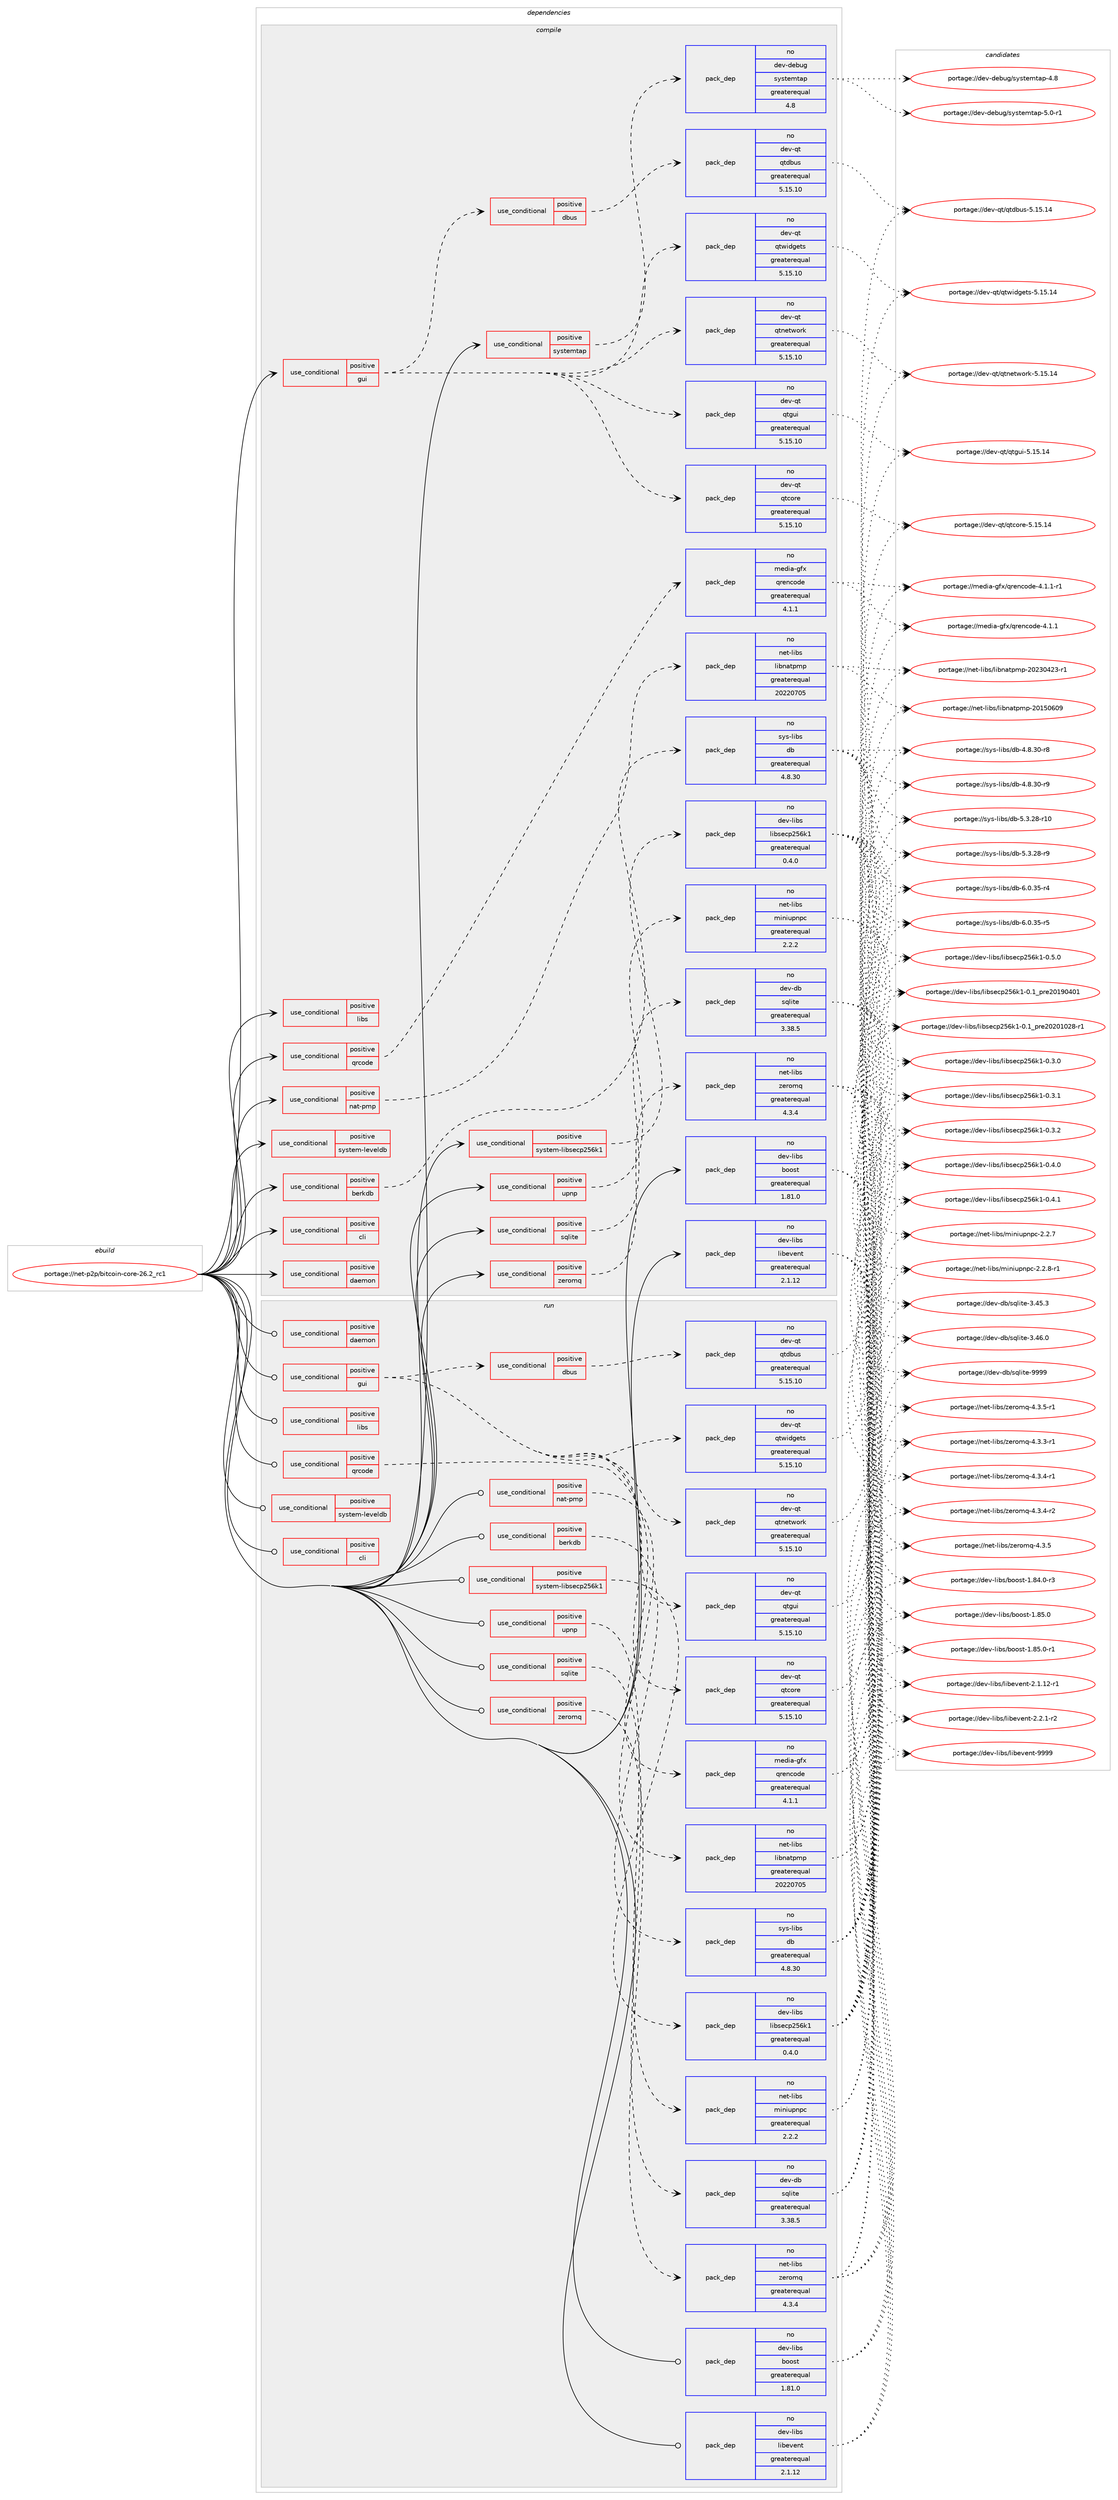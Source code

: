 digraph prolog {

# *************
# Graph options
# *************

newrank=true;
concentrate=true;
compound=true;
graph [rankdir=LR,fontname=Helvetica,fontsize=10,ranksep=1.5];#, ranksep=2.5, nodesep=0.2];
edge  [arrowhead=vee];
node  [fontname=Helvetica,fontsize=10];

# **********
# The ebuild
# **********

subgraph cluster_leftcol {
color=gray;
rank=same;
label=<<i>ebuild</i>>;
id [label="portage://net-p2p/bitcoin-core-26.2_rc1", color=red, width=4, href="../net-p2p/bitcoin-core-26.2_rc1.svg"];
}

# ****************
# The dependencies
# ****************

subgraph cluster_midcol {
color=gray;
label=<<i>dependencies</i>>;
subgraph cluster_compile {
fillcolor="#eeeeee";
style=filled;
label=<<i>compile</i>>;
subgraph cond97883 {
dependency192740 [label=<<TABLE BORDER="0" CELLBORDER="1" CELLSPACING="0" CELLPADDING="4"><TR><TD ROWSPAN="3" CELLPADDING="10">use_conditional</TD></TR><TR><TD>positive</TD></TR><TR><TD>berkdb</TD></TR></TABLE>>, shape=none, color=red];
subgraph pack92174 {
dependency192741 [label=<<TABLE BORDER="0" CELLBORDER="1" CELLSPACING="0" CELLPADDING="4" WIDTH="220"><TR><TD ROWSPAN="6" CELLPADDING="30">pack_dep</TD></TR><TR><TD WIDTH="110">no</TD></TR><TR><TD>sys-libs</TD></TR><TR><TD>db</TD></TR><TR><TD>greaterequal</TD></TR><TR><TD>4.8.30</TD></TR></TABLE>>, shape=none, color=blue];
}
dependency192740:e -> dependency192741:w [weight=20,style="dashed",arrowhead="vee"];
}
id:e -> dependency192740:w [weight=20,style="solid",arrowhead="vee"];
subgraph cond97884 {
dependency192742 [label=<<TABLE BORDER="0" CELLBORDER="1" CELLSPACING="0" CELLPADDING="4"><TR><TD ROWSPAN="3" CELLPADDING="10">use_conditional</TD></TR><TR><TD>positive</TD></TR><TR><TD>cli</TD></TR></TABLE>>, shape=none, color=red];
# *** BEGIN UNKNOWN DEPENDENCY TYPE (TODO) ***
# dependency192742 -> package_dependency(portage://net-p2p/bitcoin-core-26.2_rc1,install,weak,net-p2p,bitcoin-cli,none,[,,],[],[])
# *** END UNKNOWN DEPENDENCY TYPE (TODO) ***

}
id:e -> dependency192742:w [weight=20,style="solid",arrowhead="vee"];
subgraph cond97885 {
dependency192743 [label=<<TABLE BORDER="0" CELLBORDER="1" CELLSPACING="0" CELLPADDING="4"><TR><TD ROWSPAN="3" CELLPADDING="10">use_conditional</TD></TR><TR><TD>positive</TD></TR><TR><TD>daemon</TD></TR></TABLE>>, shape=none, color=red];
# *** BEGIN UNKNOWN DEPENDENCY TYPE (TODO) ***
# dependency192743 -> package_dependency(portage://net-p2p/bitcoin-core-26.2_rc1,install,weak,net-p2p,bitcoind,none,[,,],[],[])
# *** END UNKNOWN DEPENDENCY TYPE (TODO) ***

# *** BEGIN UNKNOWN DEPENDENCY TYPE (TODO) ***
# dependency192743 -> package_dependency(portage://net-p2p/bitcoin-core-26.2_rc1,install,no,acct-group,bitcoin,none,[,,],[],[])
# *** END UNKNOWN DEPENDENCY TYPE (TODO) ***

# *** BEGIN UNKNOWN DEPENDENCY TYPE (TODO) ***
# dependency192743 -> package_dependency(portage://net-p2p/bitcoin-core-26.2_rc1,install,no,acct-user,bitcoin,none,[,,],[],[])
# *** END UNKNOWN DEPENDENCY TYPE (TODO) ***

}
id:e -> dependency192743:w [weight=20,style="solid",arrowhead="vee"];
subgraph cond97886 {
dependency192744 [label=<<TABLE BORDER="0" CELLBORDER="1" CELLSPACING="0" CELLPADDING="4"><TR><TD ROWSPAN="3" CELLPADDING="10">use_conditional</TD></TR><TR><TD>positive</TD></TR><TR><TD>gui</TD></TR></TABLE>>, shape=none, color=red];
# *** BEGIN UNKNOWN DEPENDENCY TYPE (TODO) ***
# dependency192744 -> package_dependency(portage://net-p2p/bitcoin-core-26.2_rc1,install,weak,net-p2p,bitcoin-qt,none,[,,],[],[])
# *** END UNKNOWN DEPENDENCY TYPE (TODO) ***

subgraph pack92175 {
dependency192745 [label=<<TABLE BORDER="0" CELLBORDER="1" CELLSPACING="0" CELLPADDING="4" WIDTH="220"><TR><TD ROWSPAN="6" CELLPADDING="30">pack_dep</TD></TR><TR><TD WIDTH="110">no</TD></TR><TR><TD>dev-qt</TD></TR><TR><TD>qtcore</TD></TR><TR><TD>greaterequal</TD></TR><TR><TD>5.15.10</TD></TR></TABLE>>, shape=none, color=blue];
}
dependency192744:e -> dependency192745:w [weight=20,style="dashed",arrowhead="vee"];
subgraph pack92176 {
dependency192746 [label=<<TABLE BORDER="0" CELLBORDER="1" CELLSPACING="0" CELLPADDING="4" WIDTH="220"><TR><TD ROWSPAN="6" CELLPADDING="30">pack_dep</TD></TR><TR><TD WIDTH="110">no</TD></TR><TR><TD>dev-qt</TD></TR><TR><TD>qtgui</TD></TR><TR><TD>greaterequal</TD></TR><TR><TD>5.15.10</TD></TR></TABLE>>, shape=none, color=blue];
}
dependency192744:e -> dependency192746:w [weight=20,style="dashed",arrowhead="vee"];
subgraph pack92177 {
dependency192747 [label=<<TABLE BORDER="0" CELLBORDER="1" CELLSPACING="0" CELLPADDING="4" WIDTH="220"><TR><TD ROWSPAN="6" CELLPADDING="30">pack_dep</TD></TR><TR><TD WIDTH="110">no</TD></TR><TR><TD>dev-qt</TD></TR><TR><TD>qtnetwork</TD></TR><TR><TD>greaterequal</TD></TR><TR><TD>5.15.10</TD></TR></TABLE>>, shape=none, color=blue];
}
dependency192744:e -> dependency192747:w [weight=20,style="dashed",arrowhead="vee"];
subgraph pack92178 {
dependency192748 [label=<<TABLE BORDER="0" CELLBORDER="1" CELLSPACING="0" CELLPADDING="4" WIDTH="220"><TR><TD ROWSPAN="6" CELLPADDING="30">pack_dep</TD></TR><TR><TD WIDTH="110">no</TD></TR><TR><TD>dev-qt</TD></TR><TR><TD>qtwidgets</TD></TR><TR><TD>greaterequal</TD></TR><TR><TD>5.15.10</TD></TR></TABLE>>, shape=none, color=blue];
}
dependency192744:e -> dependency192748:w [weight=20,style="dashed",arrowhead="vee"];
subgraph cond97887 {
dependency192749 [label=<<TABLE BORDER="0" CELLBORDER="1" CELLSPACING="0" CELLPADDING="4"><TR><TD ROWSPAN="3" CELLPADDING="10">use_conditional</TD></TR><TR><TD>positive</TD></TR><TR><TD>dbus</TD></TR></TABLE>>, shape=none, color=red];
subgraph pack92179 {
dependency192750 [label=<<TABLE BORDER="0" CELLBORDER="1" CELLSPACING="0" CELLPADDING="4" WIDTH="220"><TR><TD ROWSPAN="6" CELLPADDING="30">pack_dep</TD></TR><TR><TD WIDTH="110">no</TD></TR><TR><TD>dev-qt</TD></TR><TR><TD>qtdbus</TD></TR><TR><TD>greaterequal</TD></TR><TR><TD>5.15.10</TD></TR></TABLE>>, shape=none, color=blue];
}
dependency192749:e -> dependency192750:w [weight=20,style="dashed",arrowhead="vee"];
}
dependency192744:e -> dependency192749:w [weight=20,style="dashed",arrowhead="vee"];
}
id:e -> dependency192744:w [weight=20,style="solid",arrowhead="vee"];
subgraph cond97888 {
dependency192751 [label=<<TABLE BORDER="0" CELLBORDER="1" CELLSPACING="0" CELLPADDING="4"><TR><TD ROWSPAN="3" CELLPADDING="10">use_conditional</TD></TR><TR><TD>positive</TD></TR><TR><TD>libs</TD></TR></TABLE>>, shape=none, color=red];
# *** BEGIN UNKNOWN DEPENDENCY TYPE (TODO) ***
# dependency192751 -> package_dependency(portage://net-p2p/bitcoin-core-26.2_rc1,install,weak,net-libs,libbitcoinconsensus,none,[,,],[],[])
# *** END UNKNOWN DEPENDENCY TYPE (TODO) ***

}
id:e -> dependency192751:w [weight=20,style="solid",arrowhead="vee"];
subgraph cond97889 {
dependency192752 [label=<<TABLE BORDER="0" CELLBORDER="1" CELLSPACING="0" CELLPADDING="4"><TR><TD ROWSPAN="3" CELLPADDING="10">use_conditional</TD></TR><TR><TD>positive</TD></TR><TR><TD>nat-pmp</TD></TR></TABLE>>, shape=none, color=red];
subgraph pack92180 {
dependency192753 [label=<<TABLE BORDER="0" CELLBORDER="1" CELLSPACING="0" CELLPADDING="4" WIDTH="220"><TR><TD ROWSPAN="6" CELLPADDING="30">pack_dep</TD></TR><TR><TD WIDTH="110">no</TD></TR><TR><TD>net-libs</TD></TR><TR><TD>libnatpmp</TD></TR><TR><TD>greaterequal</TD></TR><TR><TD>20220705</TD></TR></TABLE>>, shape=none, color=blue];
}
dependency192752:e -> dependency192753:w [weight=20,style="dashed",arrowhead="vee"];
}
id:e -> dependency192752:w [weight=20,style="solid",arrowhead="vee"];
subgraph cond97890 {
dependency192754 [label=<<TABLE BORDER="0" CELLBORDER="1" CELLSPACING="0" CELLPADDING="4"><TR><TD ROWSPAN="3" CELLPADDING="10">use_conditional</TD></TR><TR><TD>positive</TD></TR><TR><TD>qrcode</TD></TR></TABLE>>, shape=none, color=red];
subgraph pack92181 {
dependency192755 [label=<<TABLE BORDER="0" CELLBORDER="1" CELLSPACING="0" CELLPADDING="4" WIDTH="220"><TR><TD ROWSPAN="6" CELLPADDING="30">pack_dep</TD></TR><TR><TD WIDTH="110">no</TD></TR><TR><TD>media-gfx</TD></TR><TR><TD>qrencode</TD></TR><TR><TD>greaterequal</TD></TR><TR><TD>4.1.1</TD></TR></TABLE>>, shape=none, color=blue];
}
dependency192754:e -> dependency192755:w [weight=20,style="dashed",arrowhead="vee"];
}
id:e -> dependency192754:w [weight=20,style="solid",arrowhead="vee"];
subgraph cond97891 {
dependency192756 [label=<<TABLE BORDER="0" CELLBORDER="1" CELLSPACING="0" CELLPADDING="4"><TR><TD ROWSPAN="3" CELLPADDING="10">use_conditional</TD></TR><TR><TD>positive</TD></TR><TR><TD>sqlite</TD></TR></TABLE>>, shape=none, color=red];
subgraph pack92182 {
dependency192757 [label=<<TABLE BORDER="0" CELLBORDER="1" CELLSPACING="0" CELLPADDING="4" WIDTH="220"><TR><TD ROWSPAN="6" CELLPADDING="30">pack_dep</TD></TR><TR><TD WIDTH="110">no</TD></TR><TR><TD>dev-db</TD></TR><TR><TD>sqlite</TD></TR><TR><TD>greaterequal</TD></TR><TR><TD>3.38.5</TD></TR></TABLE>>, shape=none, color=blue];
}
dependency192756:e -> dependency192757:w [weight=20,style="dashed",arrowhead="vee"];
}
id:e -> dependency192756:w [weight=20,style="solid",arrowhead="vee"];
subgraph cond97892 {
dependency192758 [label=<<TABLE BORDER="0" CELLBORDER="1" CELLSPACING="0" CELLPADDING="4"><TR><TD ROWSPAN="3" CELLPADDING="10">use_conditional</TD></TR><TR><TD>positive</TD></TR><TR><TD>system-leveldb</TD></TR></TABLE>>, shape=none, color=red];
# *** BEGIN UNKNOWN DEPENDENCY TYPE (TODO) ***
# dependency192758 -> package_dependency(portage://net-p2p/bitcoin-core-26.2_rc1,install,no,virtual,bitcoin-leveldb,none,[,,],[],[])
# *** END UNKNOWN DEPENDENCY TYPE (TODO) ***

}
id:e -> dependency192758:w [weight=20,style="solid",arrowhead="vee"];
subgraph cond97893 {
dependency192759 [label=<<TABLE BORDER="0" CELLBORDER="1" CELLSPACING="0" CELLPADDING="4"><TR><TD ROWSPAN="3" CELLPADDING="10">use_conditional</TD></TR><TR><TD>positive</TD></TR><TR><TD>system-libsecp256k1</TD></TR></TABLE>>, shape=none, color=red];
subgraph pack92183 {
dependency192760 [label=<<TABLE BORDER="0" CELLBORDER="1" CELLSPACING="0" CELLPADDING="4" WIDTH="220"><TR><TD ROWSPAN="6" CELLPADDING="30">pack_dep</TD></TR><TR><TD WIDTH="110">no</TD></TR><TR><TD>dev-libs</TD></TR><TR><TD>libsecp256k1</TD></TR><TR><TD>greaterequal</TD></TR><TR><TD>0.4.0</TD></TR></TABLE>>, shape=none, color=blue];
}
dependency192759:e -> dependency192760:w [weight=20,style="dashed",arrowhead="vee"];
}
id:e -> dependency192759:w [weight=20,style="solid",arrowhead="vee"];
subgraph cond97894 {
dependency192761 [label=<<TABLE BORDER="0" CELLBORDER="1" CELLSPACING="0" CELLPADDING="4"><TR><TD ROWSPAN="3" CELLPADDING="10">use_conditional</TD></TR><TR><TD>positive</TD></TR><TR><TD>systemtap</TD></TR></TABLE>>, shape=none, color=red];
subgraph pack92184 {
dependency192762 [label=<<TABLE BORDER="0" CELLBORDER="1" CELLSPACING="0" CELLPADDING="4" WIDTH="220"><TR><TD ROWSPAN="6" CELLPADDING="30">pack_dep</TD></TR><TR><TD WIDTH="110">no</TD></TR><TR><TD>dev-debug</TD></TR><TR><TD>systemtap</TD></TR><TR><TD>greaterequal</TD></TR><TR><TD>4.8</TD></TR></TABLE>>, shape=none, color=blue];
}
dependency192761:e -> dependency192762:w [weight=20,style="dashed",arrowhead="vee"];
}
id:e -> dependency192761:w [weight=20,style="solid",arrowhead="vee"];
subgraph cond97895 {
dependency192763 [label=<<TABLE BORDER="0" CELLBORDER="1" CELLSPACING="0" CELLPADDING="4"><TR><TD ROWSPAN="3" CELLPADDING="10">use_conditional</TD></TR><TR><TD>positive</TD></TR><TR><TD>upnp</TD></TR></TABLE>>, shape=none, color=red];
subgraph pack92185 {
dependency192764 [label=<<TABLE BORDER="0" CELLBORDER="1" CELLSPACING="0" CELLPADDING="4" WIDTH="220"><TR><TD ROWSPAN="6" CELLPADDING="30">pack_dep</TD></TR><TR><TD WIDTH="110">no</TD></TR><TR><TD>net-libs</TD></TR><TR><TD>miniupnpc</TD></TR><TR><TD>greaterequal</TD></TR><TR><TD>2.2.2</TD></TR></TABLE>>, shape=none, color=blue];
}
dependency192763:e -> dependency192764:w [weight=20,style="dashed",arrowhead="vee"];
}
id:e -> dependency192763:w [weight=20,style="solid",arrowhead="vee"];
subgraph cond97896 {
dependency192765 [label=<<TABLE BORDER="0" CELLBORDER="1" CELLSPACING="0" CELLPADDING="4"><TR><TD ROWSPAN="3" CELLPADDING="10">use_conditional</TD></TR><TR><TD>positive</TD></TR><TR><TD>zeromq</TD></TR></TABLE>>, shape=none, color=red];
subgraph pack92186 {
dependency192766 [label=<<TABLE BORDER="0" CELLBORDER="1" CELLSPACING="0" CELLPADDING="4" WIDTH="220"><TR><TD ROWSPAN="6" CELLPADDING="30">pack_dep</TD></TR><TR><TD WIDTH="110">no</TD></TR><TR><TD>net-libs</TD></TR><TR><TD>zeromq</TD></TR><TR><TD>greaterequal</TD></TR><TR><TD>4.3.4</TD></TR></TABLE>>, shape=none, color=blue];
}
dependency192765:e -> dependency192766:w [weight=20,style="dashed",arrowhead="vee"];
}
id:e -> dependency192765:w [weight=20,style="solid",arrowhead="vee"];
subgraph pack92187 {
dependency192767 [label=<<TABLE BORDER="0" CELLBORDER="1" CELLSPACING="0" CELLPADDING="4" WIDTH="220"><TR><TD ROWSPAN="6" CELLPADDING="30">pack_dep</TD></TR><TR><TD WIDTH="110">no</TD></TR><TR><TD>dev-libs</TD></TR><TR><TD>boost</TD></TR><TR><TD>greaterequal</TD></TR><TR><TD>1.81.0</TD></TR></TABLE>>, shape=none, color=blue];
}
id:e -> dependency192767:w [weight=20,style="solid",arrowhead="vee"];
subgraph pack92188 {
dependency192768 [label=<<TABLE BORDER="0" CELLBORDER="1" CELLSPACING="0" CELLPADDING="4" WIDTH="220"><TR><TD ROWSPAN="6" CELLPADDING="30">pack_dep</TD></TR><TR><TD WIDTH="110">no</TD></TR><TR><TD>dev-libs</TD></TR><TR><TD>libevent</TD></TR><TR><TD>greaterequal</TD></TR><TR><TD>2.1.12</TD></TR></TABLE>>, shape=none, color=blue];
}
id:e -> dependency192768:w [weight=20,style="solid",arrowhead="vee"];
# *** BEGIN UNKNOWN DEPENDENCY TYPE (TODO) ***
# id -> package_dependency(portage://net-p2p/bitcoin-core-26.2_rc1,install,weak,dev-util,bitcoin-tx,none,[,,],[],[])
# *** END UNKNOWN DEPENDENCY TYPE (TODO) ***

}
subgraph cluster_compileandrun {
fillcolor="#eeeeee";
style=filled;
label=<<i>compile and run</i>>;
}
subgraph cluster_run {
fillcolor="#eeeeee";
style=filled;
label=<<i>run</i>>;
subgraph cond97897 {
dependency192769 [label=<<TABLE BORDER="0" CELLBORDER="1" CELLSPACING="0" CELLPADDING="4"><TR><TD ROWSPAN="3" CELLPADDING="10">use_conditional</TD></TR><TR><TD>positive</TD></TR><TR><TD>berkdb</TD></TR></TABLE>>, shape=none, color=red];
subgraph pack92189 {
dependency192770 [label=<<TABLE BORDER="0" CELLBORDER="1" CELLSPACING="0" CELLPADDING="4" WIDTH="220"><TR><TD ROWSPAN="6" CELLPADDING="30">pack_dep</TD></TR><TR><TD WIDTH="110">no</TD></TR><TR><TD>sys-libs</TD></TR><TR><TD>db</TD></TR><TR><TD>greaterequal</TD></TR><TR><TD>4.8.30</TD></TR></TABLE>>, shape=none, color=blue];
}
dependency192769:e -> dependency192770:w [weight=20,style="dashed",arrowhead="vee"];
}
id:e -> dependency192769:w [weight=20,style="solid",arrowhead="odot"];
subgraph cond97898 {
dependency192771 [label=<<TABLE BORDER="0" CELLBORDER="1" CELLSPACING="0" CELLPADDING="4"><TR><TD ROWSPAN="3" CELLPADDING="10">use_conditional</TD></TR><TR><TD>positive</TD></TR><TR><TD>cli</TD></TR></TABLE>>, shape=none, color=red];
# *** BEGIN UNKNOWN DEPENDENCY TYPE (TODO) ***
# dependency192771 -> package_dependency(portage://net-p2p/bitcoin-core-26.2_rc1,run,weak,net-p2p,bitcoin-cli,none,[,,],[],[])
# *** END UNKNOWN DEPENDENCY TYPE (TODO) ***

}
id:e -> dependency192771:w [weight=20,style="solid",arrowhead="odot"];
subgraph cond97899 {
dependency192772 [label=<<TABLE BORDER="0" CELLBORDER="1" CELLSPACING="0" CELLPADDING="4"><TR><TD ROWSPAN="3" CELLPADDING="10">use_conditional</TD></TR><TR><TD>positive</TD></TR><TR><TD>daemon</TD></TR></TABLE>>, shape=none, color=red];
# *** BEGIN UNKNOWN DEPENDENCY TYPE (TODO) ***
# dependency192772 -> package_dependency(portage://net-p2p/bitcoin-core-26.2_rc1,run,weak,net-p2p,bitcoind,none,[,,],[],[])
# *** END UNKNOWN DEPENDENCY TYPE (TODO) ***

# *** BEGIN UNKNOWN DEPENDENCY TYPE (TODO) ***
# dependency192772 -> package_dependency(portage://net-p2p/bitcoin-core-26.2_rc1,run,no,acct-group,bitcoin,none,[,,],[],[])
# *** END UNKNOWN DEPENDENCY TYPE (TODO) ***

# *** BEGIN UNKNOWN DEPENDENCY TYPE (TODO) ***
# dependency192772 -> package_dependency(portage://net-p2p/bitcoin-core-26.2_rc1,run,no,acct-user,bitcoin,none,[,,],[],[])
# *** END UNKNOWN DEPENDENCY TYPE (TODO) ***

}
id:e -> dependency192772:w [weight=20,style="solid",arrowhead="odot"];
subgraph cond97900 {
dependency192773 [label=<<TABLE BORDER="0" CELLBORDER="1" CELLSPACING="0" CELLPADDING="4"><TR><TD ROWSPAN="3" CELLPADDING="10">use_conditional</TD></TR><TR><TD>positive</TD></TR><TR><TD>gui</TD></TR></TABLE>>, shape=none, color=red];
# *** BEGIN UNKNOWN DEPENDENCY TYPE (TODO) ***
# dependency192773 -> package_dependency(portage://net-p2p/bitcoin-core-26.2_rc1,run,weak,net-p2p,bitcoin-qt,none,[,,],[],[])
# *** END UNKNOWN DEPENDENCY TYPE (TODO) ***

subgraph pack92190 {
dependency192774 [label=<<TABLE BORDER="0" CELLBORDER="1" CELLSPACING="0" CELLPADDING="4" WIDTH="220"><TR><TD ROWSPAN="6" CELLPADDING="30">pack_dep</TD></TR><TR><TD WIDTH="110">no</TD></TR><TR><TD>dev-qt</TD></TR><TR><TD>qtcore</TD></TR><TR><TD>greaterequal</TD></TR><TR><TD>5.15.10</TD></TR></TABLE>>, shape=none, color=blue];
}
dependency192773:e -> dependency192774:w [weight=20,style="dashed",arrowhead="vee"];
subgraph pack92191 {
dependency192775 [label=<<TABLE BORDER="0" CELLBORDER="1" CELLSPACING="0" CELLPADDING="4" WIDTH="220"><TR><TD ROWSPAN="6" CELLPADDING="30">pack_dep</TD></TR><TR><TD WIDTH="110">no</TD></TR><TR><TD>dev-qt</TD></TR><TR><TD>qtgui</TD></TR><TR><TD>greaterequal</TD></TR><TR><TD>5.15.10</TD></TR></TABLE>>, shape=none, color=blue];
}
dependency192773:e -> dependency192775:w [weight=20,style="dashed",arrowhead="vee"];
subgraph pack92192 {
dependency192776 [label=<<TABLE BORDER="0" CELLBORDER="1" CELLSPACING="0" CELLPADDING="4" WIDTH="220"><TR><TD ROWSPAN="6" CELLPADDING="30">pack_dep</TD></TR><TR><TD WIDTH="110">no</TD></TR><TR><TD>dev-qt</TD></TR><TR><TD>qtnetwork</TD></TR><TR><TD>greaterequal</TD></TR><TR><TD>5.15.10</TD></TR></TABLE>>, shape=none, color=blue];
}
dependency192773:e -> dependency192776:w [weight=20,style="dashed",arrowhead="vee"];
subgraph pack92193 {
dependency192777 [label=<<TABLE BORDER="0" CELLBORDER="1" CELLSPACING="0" CELLPADDING="4" WIDTH="220"><TR><TD ROWSPAN="6" CELLPADDING="30">pack_dep</TD></TR><TR><TD WIDTH="110">no</TD></TR><TR><TD>dev-qt</TD></TR><TR><TD>qtwidgets</TD></TR><TR><TD>greaterequal</TD></TR><TR><TD>5.15.10</TD></TR></TABLE>>, shape=none, color=blue];
}
dependency192773:e -> dependency192777:w [weight=20,style="dashed",arrowhead="vee"];
subgraph cond97901 {
dependency192778 [label=<<TABLE BORDER="0" CELLBORDER="1" CELLSPACING="0" CELLPADDING="4"><TR><TD ROWSPAN="3" CELLPADDING="10">use_conditional</TD></TR><TR><TD>positive</TD></TR><TR><TD>dbus</TD></TR></TABLE>>, shape=none, color=red];
subgraph pack92194 {
dependency192779 [label=<<TABLE BORDER="0" CELLBORDER="1" CELLSPACING="0" CELLPADDING="4" WIDTH="220"><TR><TD ROWSPAN="6" CELLPADDING="30">pack_dep</TD></TR><TR><TD WIDTH="110">no</TD></TR><TR><TD>dev-qt</TD></TR><TR><TD>qtdbus</TD></TR><TR><TD>greaterequal</TD></TR><TR><TD>5.15.10</TD></TR></TABLE>>, shape=none, color=blue];
}
dependency192778:e -> dependency192779:w [weight=20,style="dashed",arrowhead="vee"];
}
dependency192773:e -> dependency192778:w [weight=20,style="dashed",arrowhead="vee"];
}
id:e -> dependency192773:w [weight=20,style="solid",arrowhead="odot"];
subgraph cond97902 {
dependency192780 [label=<<TABLE BORDER="0" CELLBORDER="1" CELLSPACING="0" CELLPADDING="4"><TR><TD ROWSPAN="3" CELLPADDING="10">use_conditional</TD></TR><TR><TD>positive</TD></TR><TR><TD>libs</TD></TR></TABLE>>, shape=none, color=red];
# *** BEGIN UNKNOWN DEPENDENCY TYPE (TODO) ***
# dependency192780 -> package_dependency(portage://net-p2p/bitcoin-core-26.2_rc1,run,weak,net-libs,libbitcoinconsensus,none,[,,],[],[])
# *** END UNKNOWN DEPENDENCY TYPE (TODO) ***

}
id:e -> dependency192780:w [weight=20,style="solid",arrowhead="odot"];
subgraph cond97903 {
dependency192781 [label=<<TABLE BORDER="0" CELLBORDER="1" CELLSPACING="0" CELLPADDING="4"><TR><TD ROWSPAN="3" CELLPADDING="10">use_conditional</TD></TR><TR><TD>positive</TD></TR><TR><TD>nat-pmp</TD></TR></TABLE>>, shape=none, color=red];
subgraph pack92195 {
dependency192782 [label=<<TABLE BORDER="0" CELLBORDER="1" CELLSPACING="0" CELLPADDING="4" WIDTH="220"><TR><TD ROWSPAN="6" CELLPADDING="30">pack_dep</TD></TR><TR><TD WIDTH="110">no</TD></TR><TR><TD>net-libs</TD></TR><TR><TD>libnatpmp</TD></TR><TR><TD>greaterequal</TD></TR><TR><TD>20220705</TD></TR></TABLE>>, shape=none, color=blue];
}
dependency192781:e -> dependency192782:w [weight=20,style="dashed",arrowhead="vee"];
}
id:e -> dependency192781:w [weight=20,style="solid",arrowhead="odot"];
subgraph cond97904 {
dependency192783 [label=<<TABLE BORDER="0" CELLBORDER="1" CELLSPACING="0" CELLPADDING="4"><TR><TD ROWSPAN="3" CELLPADDING="10">use_conditional</TD></TR><TR><TD>positive</TD></TR><TR><TD>qrcode</TD></TR></TABLE>>, shape=none, color=red];
subgraph pack92196 {
dependency192784 [label=<<TABLE BORDER="0" CELLBORDER="1" CELLSPACING="0" CELLPADDING="4" WIDTH="220"><TR><TD ROWSPAN="6" CELLPADDING="30">pack_dep</TD></TR><TR><TD WIDTH="110">no</TD></TR><TR><TD>media-gfx</TD></TR><TR><TD>qrencode</TD></TR><TR><TD>greaterequal</TD></TR><TR><TD>4.1.1</TD></TR></TABLE>>, shape=none, color=blue];
}
dependency192783:e -> dependency192784:w [weight=20,style="dashed",arrowhead="vee"];
}
id:e -> dependency192783:w [weight=20,style="solid",arrowhead="odot"];
subgraph cond97905 {
dependency192785 [label=<<TABLE BORDER="0" CELLBORDER="1" CELLSPACING="0" CELLPADDING="4"><TR><TD ROWSPAN="3" CELLPADDING="10">use_conditional</TD></TR><TR><TD>positive</TD></TR><TR><TD>sqlite</TD></TR></TABLE>>, shape=none, color=red];
subgraph pack92197 {
dependency192786 [label=<<TABLE BORDER="0" CELLBORDER="1" CELLSPACING="0" CELLPADDING="4" WIDTH="220"><TR><TD ROWSPAN="6" CELLPADDING="30">pack_dep</TD></TR><TR><TD WIDTH="110">no</TD></TR><TR><TD>dev-db</TD></TR><TR><TD>sqlite</TD></TR><TR><TD>greaterequal</TD></TR><TR><TD>3.38.5</TD></TR></TABLE>>, shape=none, color=blue];
}
dependency192785:e -> dependency192786:w [weight=20,style="dashed",arrowhead="vee"];
}
id:e -> dependency192785:w [weight=20,style="solid",arrowhead="odot"];
subgraph cond97906 {
dependency192787 [label=<<TABLE BORDER="0" CELLBORDER="1" CELLSPACING="0" CELLPADDING="4"><TR><TD ROWSPAN="3" CELLPADDING="10">use_conditional</TD></TR><TR><TD>positive</TD></TR><TR><TD>system-leveldb</TD></TR></TABLE>>, shape=none, color=red];
# *** BEGIN UNKNOWN DEPENDENCY TYPE (TODO) ***
# dependency192787 -> package_dependency(portage://net-p2p/bitcoin-core-26.2_rc1,run,no,virtual,bitcoin-leveldb,none,[,,],[],[])
# *** END UNKNOWN DEPENDENCY TYPE (TODO) ***

}
id:e -> dependency192787:w [weight=20,style="solid",arrowhead="odot"];
subgraph cond97907 {
dependency192788 [label=<<TABLE BORDER="0" CELLBORDER="1" CELLSPACING="0" CELLPADDING="4"><TR><TD ROWSPAN="3" CELLPADDING="10">use_conditional</TD></TR><TR><TD>positive</TD></TR><TR><TD>system-libsecp256k1</TD></TR></TABLE>>, shape=none, color=red];
subgraph pack92198 {
dependency192789 [label=<<TABLE BORDER="0" CELLBORDER="1" CELLSPACING="0" CELLPADDING="4" WIDTH="220"><TR><TD ROWSPAN="6" CELLPADDING="30">pack_dep</TD></TR><TR><TD WIDTH="110">no</TD></TR><TR><TD>dev-libs</TD></TR><TR><TD>libsecp256k1</TD></TR><TR><TD>greaterequal</TD></TR><TR><TD>0.4.0</TD></TR></TABLE>>, shape=none, color=blue];
}
dependency192788:e -> dependency192789:w [weight=20,style="dashed",arrowhead="vee"];
}
id:e -> dependency192788:w [weight=20,style="solid",arrowhead="odot"];
subgraph cond97908 {
dependency192790 [label=<<TABLE BORDER="0" CELLBORDER="1" CELLSPACING="0" CELLPADDING="4"><TR><TD ROWSPAN="3" CELLPADDING="10">use_conditional</TD></TR><TR><TD>positive</TD></TR><TR><TD>upnp</TD></TR></TABLE>>, shape=none, color=red];
subgraph pack92199 {
dependency192791 [label=<<TABLE BORDER="0" CELLBORDER="1" CELLSPACING="0" CELLPADDING="4" WIDTH="220"><TR><TD ROWSPAN="6" CELLPADDING="30">pack_dep</TD></TR><TR><TD WIDTH="110">no</TD></TR><TR><TD>net-libs</TD></TR><TR><TD>miniupnpc</TD></TR><TR><TD>greaterequal</TD></TR><TR><TD>2.2.2</TD></TR></TABLE>>, shape=none, color=blue];
}
dependency192790:e -> dependency192791:w [weight=20,style="dashed",arrowhead="vee"];
}
id:e -> dependency192790:w [weight=20,style="solid",arrowhead="odot"];
subgraph cond97909 {
dependency192792 [label=<<TABLE BORDER="0" CELLBORDER="1" CELLSPACING="0" CELLPADDING="4"><TR><TD ROWSPAN="3" CELLPADDING="10">use_conditional</TD></TR><TR><TD>positive</TD></TR><TR><TD>zeromq</TD></TR></TABLE>>, shape=none, color=red];
subgraph pack92200 {
dependency192793 [label=<<TABLE BORDER="0" CELLBORDER="1" CELLSPACING="0" CELLPADDING="4" WIDTH="220"><TR><TD ROWSPAN="6" CELLPADDING="30">pack_dep</TD></TR><TR><TD WIDTH="110">no</TD></TR><TR><TD>net-libs</TD></TR><TR><TD>zeromq</TD></TR><TR><TD>greaterequal</TD></TR><TR><TD>4.3.4</TD></TR></TABLE>>, shape=none, color=blue];
}
dependency192792:e -> dependency192793:w [weight=20,style="dashed",arrowhead="vee"];
}
id:e -> dependency192792:w [weight=20,style="solid",arrowhead="odot"];
subgraph pack92201 {
dependency192794 [label=<<TABLE BORDER="0" CELLBORDER="1" CELLSPACING="0" CELLPADDING="4" WIDTH="220"><TR><TD ROWSPAN="6" CELLPADDING="30">pack_dep</TD></TR><TR><TD WIDTH="110">no</TD></TR><TR><TD>dev-libs</TD></TR><TR><TD>boost</TD></TR><TR><TD>greaterequal</TD></TR><TR><TD>1.81.0</TD></TR></TABLE>>, shape=none, color=blue];
}
id:e -> dependency192794:w [weight=20,style="solid",arrowhead="odot"];
subgraph pack92202 {
dependency192795 [label=<<TABLE BORDER="0" CELLBORDER="1" CELLSPACING="0" CELLPADDING="4" WIDTH="220"><TR><TD ROWSPAN="6" CELLPADDING="30">pack_dep</TD></TR><TR><TD WIDTH="110">no</TD></TR><TR><TD>dev-libs</TD></TR><TR><TD>libevent</TD></TR><TR><TD>greaterequal</TD></TR><TR><TD>2.1.12</TD></TR></TABLE>>, shape=none, color=blue];
}
id:e -> dependency192795:w [weight=20,style="solid",arrowhead="odot"];
# *** BEGIN UNKNOWN DEPENDENCY TYPE (TODO) ***
# id -> package_dependency(portage://net-p2p/bitcoin-core-26.2_rc1,run,weak,dev-util,bitcoin-tx,none,[,,],[],[])
# *** END UNKNOWN DEPENDENCY TYPE (TODO) ***

}
}

# **************
# The candidates
# **************

subgraph cluster_choices {
rank=same;
color=gray;
label=<<i>candidates</i>>;

subgraph choice92174 {
color=black;
nodesep=1;
choice11512111545108105981154710098455246564651484511456 [label="portage://sys-libs/db-4.8.30-r8", color=red, width=4,href="../sys-libs/db-4.8.30-r8.svg"];
choice11512111545108105981154710098455246564651484511457 [label="portage://sys-libs/db-4.8.30-r9", color=red, width=4,href="../sys-libs/db-4.8.30-r9.svg"];
choice1151211154510810598115471009845534651465056451144948 [label="portage://sys-libs/db-5.3.28-r10", color=red, width=4,href="../sys-libs/db-5.3.28-r10.svg"];
choice11512111545108105981154710098455346514650564511457 [label="portage://sys-libs/db-5.3.28-r9", color=red, width=4,href="../sys-libs/db-5.3.28-r9.svg"];
choice11512111545108105981154710098455446484651534511452 [label="portage://sys-libs/db-6.0.35-r4", color=red, width=4,href="../sys-libs/db-6.0.35-r4.svg"];
choice11512111545108105981154710098455446484651534511453 [label="portage://sys-libs/db-6.0.35-r5", color=red, width=4,href="../sys-libs/db-6.0.35-r5.svg"];
dependency192741:e -> choice11512111545108105981154710098455246564651484511456:w [style=dotted,weight="100"];
dependency192741:e -> choice11512111545108105981154710098455246564651484511457:w [style=dotted,weight="100"];
dependency192741:e -> choice1151211154510810598115471009845534651465056451144948:w [style=dotted,weight="100"];
dependency192741:e -> choice11512111545108105981154710098455346514650564511457:w [style=dotted,weight="100"];
dependency192741:e -> choice11512111545108105981154710098455446484651534511452:w [style=dotted,weight="100"];
dependency192741:e -> choice11512111545108105981154710098455446484651534511453:w [style=dotted,weight="100"];
}
subgraph choice92175 {
color=black;
nodesep=1;
choice1001011184511311647113116991111141014553464953464952 [label="portage://dev-qt/qtcore-5.15.14", color=red, width=4,href="../dev-qt/qtcore-5.15.14.svg"];
dependency192745:e -> choice1001011184511311647113116991111141014553464953464952:w [style=dotted,weight="100"];
}
subgraph choice92176 {
color=black;
nodesep=1;
choice10010111845113116471131161031171054553464953464952 [label="portage://dev-qt/qtgui-5.15.14", color=red, width=4,href="../dev-qt/qtgui-5.15.14.svg"];
dependency192746:e -> choice10010111845113116471131161031171054553464953464952:w [style=dotted,weight="100"];
}
subgraph choice92177 {
color=black;
nodesep=1;
choice10010111845113116471131161101011161191111141074553464953464952 [label="portage://dev-qt/qtnetwork-5.15.14", color=red, width=4,href="../dev-qt/qtnetwork-5.15.14.svg"];
dependency192747:e -> choice10010111845113116471131161101011161191111141074553464953464952:w [style=dotted,weight="100"];
}
subgraph choice92178 {
color=black;
nodesep=1;
choice10010111845113116471131161191051001031011161154553464953464952 [label="portage://dev-qt/qtwidgets-5.15.14", color=red, width=4,href="../dev-qt/qtwidgets-5.15.14.svg"];
dependency192748:e -> choice10010111845113116471131161191051001031011161154553464953464952:w [style=dotted,weight="100"];
}
subgraph choice92179 {
color=black;
nodesep=1;
choice1001011184511311647113116100981171154553464953464952 [label="portage://dev-qt/qtdbus-5.15.14", color=red, width=4,href="../dev-qt/qtdbus-5.15.14.svg"];
dependency192750:e -> choice1001011184511311647113116100981171154553464953464952:w [style=dotted,weight="100"];
}
subgraph choice92180 {
color=black;
nodesep=1;
choice1101011164510810598115471081059811097116112109112455048495348544857 [label="portage://net-libs/libnatpmp-20150609", color=red, width=4,href="../net-libs/libnatpmp-20150609.svg"];
choice11010111645108105981154710810598110971161121091124550485051485250514511449 [label="portage://net-libs/libnatpmp-20230423-r1", color=red, width=4,href="../net-libs/libnatpmp-20230423-r1.svg"];
dependency192753:e -> choice1101011164510810598115471081059811097116112109112455048495348544857:w [style=dotted,weight="100"];
dependency192753:e -> choice11010111645108105981154710810598110971161121091124550485051485250514511449:w [style=dotted,weight="100"];
}
subgraph choice92181 {
color=black;
nodesep=1;
choice10910110010597451031021204711311410111099111100101455246494649 [label="portage://media-gfx/qrencode-4.1.1", color=red, width=4,href="../media-gfx/qrencode-4.1.1.svg"];
choice109101100105974510310212047113114101110991111001014552464946494511449 [label="portage://media-gfx/qrencode-4.1.1-r1", color=red, width=4,href="../media-gfx/qrencode-4.1.1-r1.svg"];
dependency192755:e -> choice10910110010597451031021204711311410111099111100101455246494649:w [style=dotted,weight="100"];
dependency192755:e -> choice109101100105974510310212047113114101110991111001014552464946494511449:w [style=dotted,weight="100"];
}
subgraph choice92182 {
color=black;
nodesep=1;
choice10010111845100984711511310810511610145514652534651 [label="portage://dev-db/sqlite-3.45.3", color=red, width=4,href="../dev-db/sqlite-3.45.3.svg"];
choice10010111845100984711511310810511610145514652544648 [label="portage://dev-db/sqlite-3.46.0", color=red, width=4,href="../dev-db/sqlite-3.46.0.svg"];
choice1001011184510098471151131081051161014557575757 [label="portage://dev-db/sqlite-9999", color=red, width=4,href="../dev-db/sqlite-9999.svg"];
dependency192757:e -> choice10010111845100984711511310810511610145514652534651:w [style=dotted,weight="100"];
dependency192757:e -> choice10010111845100984711511310810511610145514652544648:w [style=dotted,weight="100"];
dependency192757:e -> choice1001011184510098471151131081051161014557575757:w [style=dotted,weight="100"];
}
subgraph choice92183 {
color=black;
nodesep=1;
choice10010111845108105981154710810598115101991125053541074945484649951121141015048495748524849 [label="portage://dev-libs/libsecp256k1-0.1_pre20190401", color=red, width=4,href="../dev-libs/libsecp256k1-0.1_pre20190401.svg"];
choice100101118451081059811547108105981151019911250535410749454846499511211410150485048494850564511449 [label="portage://dev-libs/libsecp256k1-0.1_pre20201028-r1", color=red, width=4,href="../dev-libs/libsecp256k1-0.1_pre20201028-r1.svg"];
choice100101118451081059811547108105981151019911250535410749454846514648 [label="portage://dev-libs/libsecp256k1-0.3.0", color=red, width=4,href="../dev-libs/libsecp256k1-0.3.0.svg"];
choice100101118451081059811547108105981151019911250535410749454846514649 [label="portage://dev-libs/libsecp256k1-0.3.1", color=red, width=4,href="../dev-libs/libsecp256k1-0.3.1.svg"];
choice100101118451081059811547108105981151019911250535410749454846514650 [label="portage://dev-libs/libsecp256k1-0.3.2", color=red, width=4,href="../dev-libs/libsecp256k1-0.3.2.svg"];
choice100101118451081059811547108105981151019911250535410749454846524648 [label="portage://dev-libs/libsecp256k1-0.4.0", color=red, width=4,href="../dev-libs/libsecp256k1-0.4.0.svg"];
choice100101118451081059811547108105981151019911250535410749454846524649 [label="portage://dev-libs/libsecp256k1-0.4.1", color=red, width=4,href="../dev-libs/libsecp256k1-0.4.1.svg"];
choice100101118451081059811547108105981151019911250535410749454846534648 [label="portage://dev-libs/libsecp256k1-0.5.0", color=red, width=4,href="../dev-libs/libsecp256k1-0.5.0.svg"];
dependency192760:e -> choice10010111845108105981154710810598115101991125053541074945484649951121141015048495748524849:w [style=dotted,weight="100"];
dependency192760:e -> choice100101118451081059811547108105981151019911250535410749454846499511211410150485048494850564511449:w [style=dotted,weight="100"];
dependency192760:e -> choice100101118451081059811547108105981151019911250535410749454846514648:w [style=dotted,weight="100"];
dependency192760:e -> choice100101118451081059811547108105981151019911250535410749454846514649:w [style=dotted,weight="100"];
dependency192760:e -> choice100101118451081059811547108105981151019911250535410749454846514650:w [style=dotted,weight="100"];
dependency192760:e -> choice100101118451081059811547108105981151019911250535410749454846524648:w [style=dotted,weight="100"];
dependency192760:e -> choice100101118451081059811547108105981151019911250535410749454846524649:w [style=dotted,weight="100"];
dependency192760:e -> choice100101118451081059811547108105981151019911250535410749454846534648:w [style=dotted,weight="100"];
}
subgraph choice92184 {
color=black;
nodesep=1;
choice1001011184510010198117103471151211151161011091169711245524656 [label="portage://dev-debug/systemtap-4.8", color=red, width=4,href="../dev-debug/systemtap-4.8.svg"];
choice10010111845100101981171034711512111511610110911697112455346484511449 [label="portage://dev-debug/systemtap-5.0-r1", color=red, width=4,href="../dev-debug/systemtap-5.0-r1.svg"];
dependency192762:e -> choice1001011184510010198117103471151211151161011091169711245524656:w [style=dotted,weight="100"];
dependency192762:e -> choice10010111845100101981171034711512111511610110911697112455346484511449:w [style=dotted,weight="100"];
}
subgraph choice92185 {
color=black;
nodesep=1;
choice11010111645108105981154710910511010511711211011299455046504655 [label="portage://net-libs/miniupnpc-2.2.7", color=red, width=4,href="../net-libs/miniupnpc-2.2.7.svg"];
choice110101116451081059811547109105110105117112110112994550465046564511449 [label="portage://net-libs/miniupnpc-2.2.8-r1", color=red, width=4,href="../net-libs/miniupnpc-2.2.8-r1.svg"];
dependency192764:e -> choice11010111645108105981154710910511010511711211011299455046504655:w [style=dotted,weight="100"];
dependency192764:e -> choice110101116451081059811547109105110105117112110112994550465046564511449:w [style=dotted,weight="100"];
}
subgraph choice92186 {
color=black;
nodesep=1;
choice1101011164510810598115471221011141111091134552465146514511449 [label="portage://net-libs/zeromq-4.3.3-r1", color=red, width=4,href="../net-libs/zeromq-4.3.3-r1.svg"];
choice1101011164510810598115471221011141111091134552465146524511449 [label="portage://net-libs/zeromq-4.3.4-r1", color=red, width=4,href="../net-libs/zeromq-4.3.4-r1.svg"];
choice1101011164510810598115471221011141111091134552465146524511450 [label="portage://net-libs/zeromq-4.3.4-r2", color=red, width=4,href="../net-libs/zeromq-4.3.4-r2.svg"];
choice110101116451081059811547122101114111109113455246514653 [label="portage://net-libs/zeromq-4.3.5", color=red, width=4,href="../net-libs/zeromq-4.3.5.svg"];
choice1101011164510810598115471221011141111091134552465146534511449 [label="portage://net-libs/zeromq-4.3.5-r1", color=red, width=4,href="../net-libs/zeromq-4.3.5-r1.svg"];
dependency192766:e -> choice1101011164510810598115471221011141111091134552465146514511449:w [style=dotted,weight="100"];
dependency192766:e -> choice1101011164510810598115471221011141111091134552465146524511449:w [style=dotted,weight="100"];
dependency192766:e -> choice1101011164510810598115471221011141111091134552465146524511450:w [style=dotted,weight="100"];
dependency192766:e -> choice110101116451081059811547122101114111109113455246514653:w [style=dotted,weight="100"];
dependency192766:e -> choice1101011164510810598115471221011141111091134552465146534511449:w [style=dotted,weight="100"];
}
subgraph choice92187 {
color=black;
nodesep=1;
choice10010111845108105981154798111111115116454946565246484511451 [label="portage://dev-libs/boost-1.84.0-r3", color=red, width=4,href="../dev-libs/boost-1.84.0-r3.svg"];
choice1001011184510810598115479811111111511645494656534648 [label="portage://dev-libs/boost-1.85.0", color=red, width=4,href="../dev-libs/boost-1.85.0.svg"];
choice10010111845108105981154798111111115116454946565346484511449 [label="portage://dev-libs/boost-1.85.0-r1", color=red, width=4,href="../dev-libs/boost-1.85.0-r1.svg"];
dependency192767:e -> choice10010111845108105981154798111111115116454946565246484511451:w [style=dotted,weight="100"];
dependency192767:e -> choice1001011184510810598115479811111111511645494656534648:w [style=dotted,weight="100"];
dependency192767:e -> choice10010111845108105981154798111111115116454946565346484511449:w [style=dotted,weight="100"];
}
subgraph choice92188 {
color=black;
nodesep=1;
choice10010111845108105981154710810598101118101110116455046494649504511449 [label="portage://dev-libs/libevent-2.1.12-r1", color=red, width=4,href="../dev-libs/libevent-2.1.12-r1.svg"];
choice100101118451081059811547108105981011181011101164550465046494511450 [label="portage://dev-libs/libevent-2.2.1-r2", color=red, width=4,href="../dev-libs/libevent-2.2.1-r2.svg"];
choice100101118451081059811547108105981011181011101164557575757 [label="portage://dev-libs/libevent-9999", color=red, width=4,href="../dev-libs/libevent-9999.svg"];
dependency192768:e -> choice10010111845108105981154710810598101118101110116455046494649504511449:w [style=dotted,weight="100"];
dependency192768:e -> choice100101118451081059811547108105981011181011101164550465046494511450:w [style=dotted,weight="100"];
dependency192768:e -> choice100101118451081059811547108105981011181011101164557575757:w [style=dotted,weight="100"];
}
subgraph choice92189 {
color=black;
nodesep=1;
choice11512111545108105981154710098455246564651484511456 [label="portage://sys-libs/db-4.8.30-r8", color=red, width=4,href="../sys-libs/db-4.8.30-r8.svg"];
choice11512111545108105981154710098455246564651484511457 [label="portage://sys-libs/db-4.8.30-r9", color=red, width=4,href="../sys-libs/db-4.8.30-r9.svg"];
choice1151211154510810598115471009845534651465056451144948 [label="portage://sys-libs/db-5.3.28-r10", color=red, width=4,href="../sys-libs/db-5.3.28-r10.svg"];
choice11512111545108105981154710098455346514650564511457 [label="portage://sys-libs/db-5.3.28-r9", color=red, width=4,href="../sys-libs/db-5.3.28-r9.svg"];
choice11512111545108105981154710098455446484651534511452 [label="portage://sys-libs/db-6.0.35-r4", color=red, width=4,href="../sys-libs/db-6.0.35-r4.svg"];
choice11512111545108105981154710098455446484651534511453 [label="portage://sys-libs/db-6.0.35-r5", color=red, width=4,href="../sys-libs/db-6.0.35-r5.svg"];
dependency192770:e -> choice11512111545108105981154710098455246564651484511456:w [style=dotted,weight="100"];
dependency192770:e -> choice11512111545108105981154710098455246564651484511457:w [style=dotted,weight="100"];
dependency192770:e -> choice1151211154510810598115471009845534651465056451144948:w [style=dotted,weight="100"];
dependency192770:e -> choice11512111545108105981154710098455346514650564511457:w [style=dotted,weight="100"];
dependency192770:e -> choice11512111545108105981154710098455446484651534511452:w [style=dotted,weight="100"];
dependency192770:e -> choice11512111545108105981154710098455446484651534511453:w [style=dotted,weight="100"];
}
subgraph choice92190 {
color=black;
nodesep=1;
choice1001011184511311647113116991111141014553464953464952 [label="portage://dev-qt/qtcore-5.15.14", color=red, width=4,href="../dev-qt/qtcore-5.15.14.svg"];
dependency192774:e -> choice1001011184511311647113116991111141014553464953464952:w [style=dotted,weight="100"];
}
subgraph choice92191 {
color=black;
nodesep=1;
choice10010111845113116471131161031171054553464953464952 [label="portage://dev-qt/qtgui-5.15.14", color=red, width=4,href="../dev-qt/qtgui-5.15.14.svg"];
dependency192775:e -> choice10010111845113116471131161031171054553464953464952:w [style=dotted,weight="100"];
}
subgraph choice92192 {
color=black;
nodesep=1;
choice10010111845113116471131161101011161191111141074553464953464952 [label="portage://dev-qt/qtnetwork-5.15.14", color=red, width=4,href="../dev-qt/qtnetwork-5.15.14.svg"];
dependency192776:e -> choice10010111845113116471131161101011161191111141074553464953464952:w [style=dotted,weight="100"];
}
subgraph choice92193 {
color=black;
nodesep=1;
choice10010111845113116471131161191051001031011161154553464953464952 [label="portage://dev-qt/qtwidgets-5.15.14", color=red, width=4,href="../dev-qt/qtwidgets-5.15.14.svg"];
dependency192777:e -> choice10010111845113116471131161191051001031011161154553464953464952:w [style=dotted,weight="100"];
}
subgraph choice92194 {
color=black;
nodesep=1;
choice1001011184511311647113116100981171154553464953464952 [label="portage://dev-qt/qtdbus-5.15.14", color=red, width=4,href="../dev-qt/qtdbus-5.15.14.svg"];
dependency192779:e -> choice1001011184511311647113116100981171154553464953464952:w [style=dotted,weight="100"];
}
subgraph choice92195 {
color=black;
nodesep=1;
choice1101011164510810598115471081059811097116112109112455048495348544857 [label="portage://net-libs/libnatpmp-20150609", color=red, width=4,href="../net-libs/libnatpmp-20150609.svg"];
choice11010111645108105981154710810598110971161121091124550485051485250514511449 [label="portage://net-libs/libnatpmp-20230423-r1", color=red, width=4,href="../net-libs/libnatpmp-20230423-r1.svg"];
dependency192782:e -> choice1101011164510810598115471081059811097116112109112455048495348544857:w [style=dotted,weight="100"];
dependency192782:e -> choice11010111645108105981154710810598110971161121091124550485051485250514511449:w [style=dotted,weight="100"];
}
subgraph choice92196 {
color=black;
nodesep=1;
choice10910110010597451031021204711311410111099111100101455246494649 [label="portage://media-gfx/qrencode-4.1.1", color=red, width=4,href="../media-gfx/qrencode-4.1.1.svg"];
choice109101100105974510310212047113114101110991111001014552464946494511449 [label="portage://media-gfx/qrencode-4.1.1-r1", color=red, width=4,href="../media-gfx/qrencode-4.1.1-r1.svg"];
dependency192784:e -> choice10910110010597451031021204711311410111099111100101455246494649:w [style=dotted,weight="100"];
dependency192784:e -> choice109101100105974510310212047113114101110991111001014552464946494511449:w [style=dotted,weight="100"];
}
subgraph choice92197 {
color=black;
nodesep=1;
choice10010111845100984711511310810511610145514652534651 [label="portage://dev-db/sqlite-3.45.3", color=red, width=4,href="../dev-db/sqlite-3.45.3.svg"];
choice10010111845100984711511310810511610145514652544648 [label="portage://dev-db/sqlite-3.46.0", color=red, width=4,href="../dev-db/sqlite-3.46.0.svg"];
choice1001011184510098471151131081051161014557575757 [label="portage://dev-db/sqlite-9999", color=red, width=4,href="../dev-db/sqlite-9999.svg"];
dependency192786:e -> choice10010111845100984711511310810511610145514652534651:w [style=dotted,weight="100"];
dependency192786:e -> choice10010111845100984711511310810511610145514652544648:w [style=dotted,weight="100"];
dependency192786:e -> choice1001011184510098471151131081051161014557575757:w [style=dotted,weight="100"];
}
subgraph choice92198 {
color=black;
nodesep=1;
choice10010111845108105981154710810598115101991125053541074945484649951121141015048495748524849 [label="portage://dev-libs/libsecp256k1-0.1_pre20190401", color=red, width=4,href="../dev-libs/libsecp256k1-0.1_pre20190401.svg"];
choice100101118451081059811547108105981151019911250535410749454846499511211410150485048494850564511449 [label="portage://dev-libs/libsecp256k1-0.1_pre20201028-r1", color=red, width=4,href="../dev-libs/libsecp256k1-0.1_pre20201028-r1.svg"];
choice100101118451081059811547108105981151019911250535410749454846514648 [label="portage://dev-libs/libsecp256k1-0.3.0", color=red, width=4,href="../dev-libs/libsecp256k1-0.3.0.svg"];
choice100101118451081059811547108105981151019911250535410749454846514649 [label="portage://dev-libs/libsecp256k1-0.3.1", color=red, width=4,href="../dev-libs/libsecp256k1-0.3.1.svg"];
choice100101118451081059811547108105981151019911250535410749454846514650 [label="portage://dev-libs/libsecp256k1-0.3.2", color=red, width=4,href="../dev-libs/libsecp256k1-0.3.2.svg"];
choice100101118451081059811547108105981151019911250535410749454846524648 [label="portage://dev-libs/libsecp256k1-0.4.0", color=red, width=4,href="../dev-libs/libsecp256k1-0.4.0.svg"];
choice100101118451081059811547108105981151019911250535410749454846524649 [label="portage://dev-libs/libsecp256k1-0.4.1", color=red, width=4,href="../dev-libs/libsecp256k1-0.4.1.svg"];
choice100101118451081059811547108105981151019911250535410749454846534648 [label="portage://dev-libs/libsecp256k1-0.5.0", color=red, width=4,href="../dev-libs/libsecp256k1-0.5.0.svg"];
dependency192789:e -> choice10010111845108105981154710810598115101991125053541074945484649951121141015048495748524849:w [style=dotted,weight="100"];
dependency192789:e -> choice100101118451081059811547108105981151019911250535410749454846499511211410150485048494850564511449:w [style=dotted,weight="100"];
dependency192789:e -> choice100101118451081059811547108105981151019911250535410749454846514648:w [style=dotted,weight="100"];
dependency192789:e -> choice100101118451081059811547108105981151019911250535410749454846514649:w [style=dotted,weight="100"];
dependency192789:e -> choice100101118451081059811547108105981151019911250535410749454846514650:w [style=dotted,weight="100"];
dependency192789:e -> choice100101118451081059811547108105981151019911250535410749454846524648:w [style=dotted,weight="100"];
dependency192789:e -> choice100101118451081059811547108105981151019911250535410749454846524649:w [style=dotted,weight="100"];
dependency192789:e -> choice100101118451081059811547108105981151019911250535410749454846534648:w [style=dotted,weight="100"];
}
subgraph choice92199 {
color=black;
nodesep=1;
choice11010111645108105981154710910511010511711211011299455046504655 [label="portage://net-libs/miniupnpc-2.2.7", color=red, width=4,href="../net-libs/miniupnpc-2.2.7.svg"];
choice110101116451081059811547109105110105117112110112994550465046564511449 [label="portage://net-libs/miniupnpc-2.2.8-r1", color=red, width=4,href="../net-libs/miniupnpc-2.2.8-r1.svg"];
dependency192791:e -> choice11010111645108105981154710910511010511711211011299455046504655:w [style=dotted,weight="100"];
dependency192791:e -> choice110101116451081059811547109105110105117112110112994550465046564511449:w [style=dotted,weight="100"];
}
subgraph choice92200 {
color=black;
nodesep=1;
choice1101011164510810598115471221011141111091134552465146514511449 [label="portage://net-libs/zeromq-4.3.3-r1", color=red, width=4,href="../net-libs/zeromq-4.3.3-r1.svg"];
choice1101011164510810598115471221011141111091134552465146524511449 [label="portage://net-libs/zeromq-4.3.4-r1", color=red, width=4,href="../net-libs/zeromq-4.3.4-r1.svg"];
choice1101011164510810598115471221011141111091134552465146524511450 [label="portage://net-libs/zeromq-4.3.4-r2", color=red, width=4,href="../net-libs/zeromq-4.3.4-r2.svg"];
choice110101116451081059811547122101114111109113455246514653 [label="portage://net-libs/zeromq-4.3.5", color=red, width=4,href="../net-libs/zeromq-4.3.5.svg"];
choice1101011164510810598115471221011141111091134552465146534511449 [label="portage://net-libs/zeromq-4.3.5-r1", color=red, width=4,href="../net-libs/zeromq-4.3.5-r1.svg"];
dependency192793:e -> choice1101011164510810598115471221011141111091134552465146514511449:w [style=dotted,weight="100"];
dependency192793:e -> choice1101011164510810598115471221011141111091134552465146524511449:w [style=dotted,weight="100"];
dependency192793:e -> choice1101011164510810598115471221011141111091134552465146524511450:w [style=dotted,weight="100"];
dependency192793:e -> choice110101116451081059811547122101114111109113455246514653:w [style=dotted,weight="100"];
dependency192793:e -> choice1101011164510810598115471221011141111091134552465146534511449:w [style=dotted,weight="100"];
}
subgraph choice92201 {
color=black;
nodesep=1;
choice10010111845108105981154798111111115116454946565246484511451 [label="portage://dev-libs/boost-1.84.0-r3", color=red, width=4,href="../dev-libs/boost-1.84.0-r3.svg"];
choice1001011184510810598115479811111111511645494656534648 [label="portage://dev-libs/boost-1.85.0", color=red, width=4,href="../dev-libs/boost-1.85.0.svg"];
choice10010111845108105981154798111111115116454946565346484511449 [label="portage://dev-libs/boost-1.85.0-r1", color=red, width=4,href="../dev-libs/boost-1.85.0-r1.svg"];
dependency192794:e -> choice10010111845108105981154798111111115116454946565246484511451:w [style=dotted,weight="100"];
dependency192794:e -> choice1001011184510810598115479811111111511645494656534648:w [style=dotted,weight="100"];
dependency192794:e -> choice10010111845108105981154798111111115116454946565346484511449:w [style=dotted,weight="100"];
}
subgraph choice92202 {
color=black;
nodesep=1;
choice10010111845108105981154710810598101118101110116455046494649504511449 [label="portage://dev-libs/libevent-2.1.12-r1", color=red, width=4,href="../dev-libs/libevent-2.1.12-r1.svg"];
choice100101118451081059811547108105981011181011101164550465046494511450 [label="portage://dev-libs/libevent-2.2.1-r2", color=red, width=4,href="../dev-libs/libevent-2.2.1-r2.svg"];
choice100101118451081059811547108105981011181011101164557575757 [label="portage://dev-libs/libevent-9999", color=red, width=4,href="../dev-libs/libevent-9999.svg"];
dependency192795:e -> choice10010111845108105981154710810598101118101110116455046494649504511449:w [style=dotted,weight="100"];
dependency192795:e -> choice100101118451081059811547108105981011181011101164550465046494511450:w [style=dotted,weight="100"];
dependency192795:e -> choice100101118451081059811547108105981011181011101164557575757:w [style=dotted,weight="100"];
}
}

}
